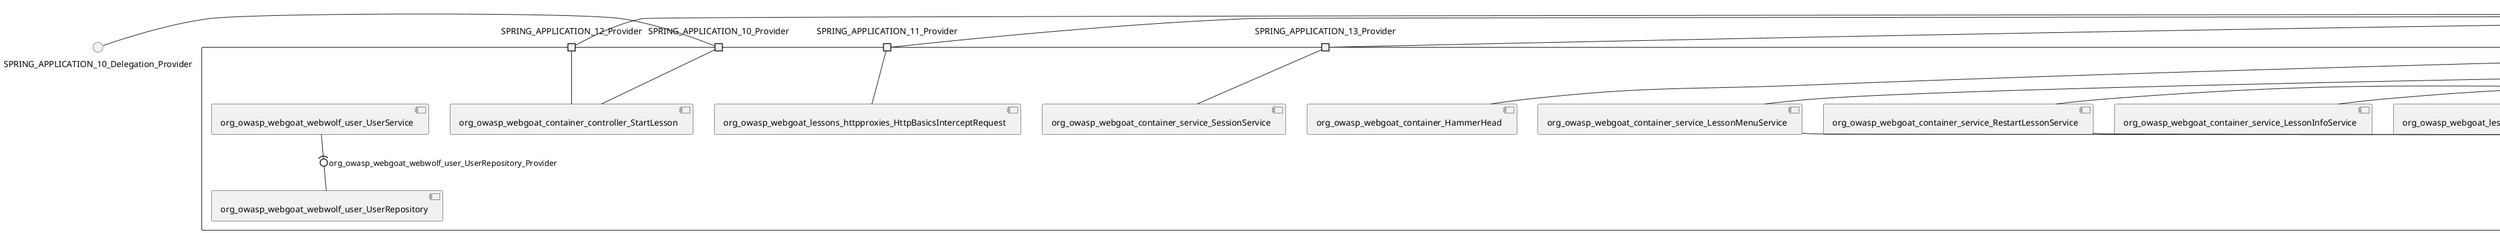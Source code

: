 @startuml
skinparam fixCircleLabelOverlapping true
skinparam componentStyle uml2
() SPRING_APPLICATION_10_Delegation_Provider
() SPRING_APPLICATION_11_Delegation_Provider
() SPRING_APPLICATION_12_Delegation_Provider
() SPRING_APPLICATION_13_Delegation_Provider
() SPRING_APPLICATION_14_Delegation_Provider
() SPRING_APPLICATION_15_Delegation_Provider
() SPRING_APPLICATION_16_Delegation_Provider
() SPRING_APPLICATION_2_Delegation_Provider
() SPRING_APPLICATION_3_Delegation_Provider
() SPRING_APPLICATION_4_Delegation_Provider
() SPRING_APPLICATION_5_Delegation_Provider
() SPRING_APPLICATION_6_Delegation_Provider
() SPRING_APPLICATION_7_Delegation_Provider
() SPRING_APPLICATION_8_Delegation_Provider
() SPRING_APPLICATION_9_Delegation_Provider
() SPRING_APPLICATION_BypassRestrictions_FieldRestrictions_POST_Delegation_Provider
() SPRING_APPLICATION_BypassRestrictions_frontendValidation_POST_Delegation_Provider
() SPRING_APPLICATION_ChromeDevTools_dummy_POST_Delegation_Provider
() SPRING_APPLICATION_ChromeDevTools_network_POST_Delegation_Provider
() SPRING_APPLICATION_CrossSiteScriptingStored_stored_xss_POST_Delegation_Provider
() SPRING_APPLICATION_CrossSiteScriptingStored_stored_xss_follow_up_POST_Delegation_Provider
() SPRING_APPLICATION_CrossSiteScripting_attack1_POST_Delegation_Provider
() SPRING_APPLICATION_CrossSiteScripting_attack3_POST_Delegation_Provider
() SPRING_APPLICATION_CrossSiteScripting_attack4_POST_Delegation_Provider
() SPRING_APPLICATION_CrossSiteScripting_attack5a_GET_Delegation_Provider
() SPRING_APPLICATION_CrossSiteScripting_attack6a_POST_Delegation_Provider
() SPRING_APPLICATION_CrossSiteScripting_dom_follow_up_POST_Delegation_Provider
() SPRING_APPLICATION_CrossSiteScripting_phone_home_xss_POST_Delegation_Provider
() SPRING_APPLICATION_CrossSiteScripting_quiz_GET_POST_Delegation_Provider
() SPRING_APPLICATION_Delegation_Provider
() SPRING_APPLICATION_GET_10_Delegation_Provider
() SPRING_APPLICATION_GET_11_Delegation_Provider
() SPRING_APPLICATION_GET_2_Delegation_Provider
() SPRING_APPLICATION_GET_3_Delegation_Provider
() SPRING_APPLICATION_GET_4_Delegation_Provider
() SPRING_APPLICATION_GET_5_Delegation_Provider
() SPRING_APPLICATION_GET_6_Delegation_Provider
() SPRING_APPLICATION_GET_7_Delegation_Provider
() SPRING_APPLICATION_GET_8_Delegation_Provider
() SPRING_APPLICATION_GET_9_Delegation_Provider
() SPRING_APPLICATION_GET_Delegation_Provider
() SPRING_APPLICATION_HtmlTampering_task_POST_Delegation_Provider
() SPRING_APPLICATION_HttpBasics_attack1_POST_Delegation_Provider
() SPRING_APPLICATION_HttpBasics_attack2_POST_Delegation_Provider
() SPRING_APPLICATION_IDOR_diff_attributes_POST_Delegation_Provider
() SPRING_APPLICATION_IDOR_login_POST_Delegation_Provider
() SPRING_APPLICATION_IDOR_profile_alt_path_POST_Delegation_Provider
() SPRING_APPLICATION_InsecureDeserialization_task_POST_Delegation_Provider
() SPRING_APPLICATION_InsecureLogin_Delegation_Provider
() SPRING_APPLICATION_JWT_decode_POST_Delegation_Provider
() SPRING_APPLICATION_JWT_jku_Delegation_Provider
() SPRING_APPLICATION_JWT_kid_Delegation_Provider
() SPRING_APPLICATION_JWT_quiz_GET_POST_Delegation_Provider
() SPRING_APPLICATION_JWT_refresh_Delegation_Provider
() SPRING_APPLICATION_JWT_secret_POST_Delegation_Provider
() SPRING_APPLICATION_JWT_votings_Delegation_Provider
() SPRING_APPLICATION_LogSpoofing_log_bleeding_POST_Delegation_Provider
() SPRING_APPLICATION_LogSpoofing_log_spoofing_POST_Delegation_Provider
() SPRING_APPLICATION_POST_10_Delegation_Provider
() SPRING_APPLICATION_POST_11_Delegation_Provider
() SPRING_APPLICATION_POST_12_Delegation_Provider
() SPRING_APPLICATION_POST_13_Delegation_Provider
() SPRING_APPLICATION_POST_14_Delegation_Provider
() SPRING_APPLICATION_POST_15_Delegation_Provider
() SPRING_APPLICATION_POST_16_Delegation_Provider
() SPRING_APPLICATION_POST_17_Delegation_Provider
() SPRING_APPLICATION_POST_18_Delegation_Provider
() SPRING_APPLICATION_POST_2_Delegation_Provider
() SPRING_APPLICATION_POST_3_Delegation_Provider
() SPRING_APPLICATION_POST_4_Delegation_Provider
() SPRING_APPLICATION_POST_5_Delegation_Provider
() SPRING_APPLICATION_POST_6_Delegation_Provider
() SPRING_APPLICATION_POST_7_Delegation_Provider
() SPRING_APPLICATION_POST_8_Delegation_Provider
() SPRING_APPLICATION_POST_9_Delegation_Provider
() SPRING_APPLICATION_POST_Delegation_Provider
() SPRING_APPLICATION_PUT_Delegation_Provider
() SPRING_APPLICATION_PasswordReset_ForgotPassword_create_password_reset_link_POST_Delegation_Provider
() SPRING_APPLICATION_PasswordReset_SecurityQuestions_POST_Delegation_Provider
() SPRING_APPLICATION_PasswordReset_reset_Delegation_Provider
() SPRING_APPLICATION_PasswordReset_simple_mail_reset_POST_Delegation_Provider
() SPRING_APPLICATION_PathTraversal_profile_picture_GET_Delegation_Provider
() SPRING_APPLICATION_PathTraversal_profile_picture_fix_GET_Delegation_Provider
() SPRING_APPLICATION_PathTraversal_profile_upload_POST_Delegation_Provider
() SPRING_APPLICATION_PathTraversal_profile_upload_fix_POST_Delegation_Provider
() SPRING_APPLICATION_PathTraversal_profile_upload_remove_user_input_POST_Delegation_Provider
() SPRING_APPLICATION_PathTraversal_random_POST_Delegation_Provider
() SPRING_APPLICATION_PathTraversal_random_picture_GET_Delegation_Provider
() SPRING_APPLICATION_PathTraversal_zip_slip_Delegation_Provider
() SPRING_APPLICATION_SSRF_task1_POST_Delegation_Provider
() SPRING_APPLICATION_SSRF_task2_POST_Delegation_Provider
() SPRING_APPLICATION_SecurePasswords_assignment_POST_Delegation_Provider
() SPRING_APPLICATION_SqlInjectionAdvanced_attack6a_POST_Delegation_Provider
() SPRING_APPLICATION_SqlInjectionAdvanced_attack6b_POST_Delegation_Provider
() SPRING_APPLICATION_SqlInjectionAdvanced_challenge_Login_POST_Delegation_Provider
() SPRING_APPLICATION_SqlInjectionAdvanced_challenge_PUT_Delegation_Provider
() SPRING_APPLICATION_SqlInjectionAdvanced_quiz_GET_POST_Delegation_Provider
() SPRING_APPLICATION_SqlInjectionMitigations_attack10a_POST_Delegation_Provider
() SPRING_APPLICATION_SqlInjectionMitigations_attack10b_POST_Delegation_Provider
() SPRING_APPLICATION_SqlInjectionMitigations_attack12a_POST_Delegation_Provider
() SPRING_APPLICATION_SqlInjectionMitigations_servers_GET_Delegation_Provider
() SPRING_APPLICATION_SqlInjection_assignment5a_POST_Delegation_Provider
() SPRING_APPLICATION_SqlInjection_assignment5b_POST_Delegation_Provider
() SPRING_APPLICATION_SqlInjection_attack10_POST_Delegation_Provider
() SPRING_APPLICATION_SqlInjection_attack2_POST_Delegation_Provider
() SPRING_APPLICATION_SqlInjection_attack3_POST_Delegation_Provider
() SPRING_APPLICATION_SqlInjection_attack4_POST_Delegation_Provider
() SPRING_APPLICATION_SqlInjection_attack5_POST_Delegation_Provider
() SPRING_APPLICATION_SqlInjection_attack8_POST_Delegation_Provider
() SPRING_APPLICATION_SqlInjection_attack9_POST_Delegation_Provider
() SPRING_APPLICATION_SqlOnlyInputValidationOnKeywords_attack_POST_Delegation_Provider
() SPRING_APPLICATION_SqlOnlyInputValidation_attack_POST_Delegation_Provider
() SPRING_APPLICATION_VulnerableComponents_attack1_POST_Delegation_Provider
() SPRING_APPLICATION_WebWolf_GET_Delegation_Provider
() SPRING_APPLICATION_WebWolf_landing_Delegation_Provider
() SPRING_APPLICATION_WebWolf_mail_Delegation_Provider
() SPRING_APPLICATION_challenge_1_POST_Delegation_Provider
() SPRING_APPLICATION_challenge_5_POST_Delegation_Provider
() SPRING_APPLICATION_challenge_7_Delegation_Provider
() SPRING_APPLICATION_challenge_8_Delegation_Provider
() SPRING_APPLICATION_challenge_logo_Delegation_Provider
() SPRING_APPLICATION_cia_quiz_GET_POST_Delegation_Provider
() SPRING_APPLICATION_clientSideFiltering_attack1_POST_Delegation_Provider
() SPRING_APPLICATION_clientSideFiltering_challenge_store_coupons_GET_Delegation_Provider
() SPRING_APPLICATION_clientSideFiltering_getItForFree_POST_Delegation_Provider
() SPRING_APPLICATION_clientSideFiltering_salaries_GET_Delegation_Provider
() SPRING_APPLICATION_crypto_encoding_basic_auth_POST_Delegation_Provider
() SPRING_APPLICATION_crypto_encoding_xor_POST_Delegation_Provider
() SPRING_APPLICATION_crypto_hashing_POST_Delegation_Provider
() SPRING_APPLICATION_crypto_secure_defaults_POST_Delegation_Provider
() SPRING_APPLICATION_crypto_signing_verify_POST_Delegation_Provider
() SPRING_APPLICATION_csrf_feedback_message_POST_Delegation_Provider
() SPRING_APPLICATION_csrf_review_POST_Delegation_Provider
() SPRING_APPLICATION_files_GET_Delegation_Provider
() SPRING_APPLICATION_fileupload_POST_Delegation_Provider
() SPRING_APPLICATION_jwt_Delegation_Provider
() SPRING_APPLICATION_landing_Delegation_Provider
() SPRING_APPLICATION_lesson_template_Delegation_Provider
() SPRING_APPLICATION_login_oauth_mvc_GET_Delegation_Provider
() SPRING_APPLICATION_mail_DELETE_GET_POST_Delegation_Provider
() SPRING_APPLICATION_register_mvc_POST_Delegation_Provider
() SPRING_APPLICATION_registration_GET_Delegation_Provider
() SPRING_APPLICATION_requests_GET_Delegation_Provider
() SPRING_APPLICATION_scoreboard_data_GET_Delegation_Provider
() SPRING_APPLICATION_server_directory_GET_Delegation_Provider
() SPRING_APPLICATION_service_debug_labels_mvc_Delegation_Provider
() SPRING_APPLICATION_service_lessonoverview_mvc_Delegation_Provider
() SPRING_APPLICATION_xxe_comments_GET_Delegation_Provider
rectangle System {
[org_owasp_webgoat_container_HammerHead] [[webgoat-webgoat.repository#_ubo6FibPEe-YU46uxtLGEA]]
[org_owasp_webgoat_container_WebWolfRedirect] [[webgoat-webgoat.repository#_ubo6FibPEe-YU46uxtLGEA]]
[org_owasp_webgoat_container_controller_StartLesson] [[webgoat-webgoat.repository#_ubo6FibPEe-YU46uxtLGEA]]
[org_owasp_webgoat_container_controller_Welcome] [[webgoat-webgoat.repository#_ubo6FibPEe-YU46uxtLGEA]]
[org_owasp_webgoat_container_i18n_PluginMessages_Provider] [[webgoat-webgoat.repository#_ubo6FibPEe-YU46uxtLGEA]]
[org_owasp_webgoat_container_service_EnvironmentService] [[webgoat-webgoat.repository#_ubo6FibPEe-YU46uxtLGEA]]
[org_owasp_webgoat_container_service_HintService] [[webgoat-webgoat.repository#_ubo6FibPEe-YU46uxtLGEA]]
[org_owasp_webgoat_container_service_LabelDebugService] [[webgoat-webgoat.repository#_ubo6FibPEe-YU46uxtLGEA]]
[org_owasp_webgoat_container_service_LabelService] [[webgoat-webgoat.repository#_ubo6FibPEe-YU46uxtLGEA]]
[org_owasp_webgoat_container_service_LessonInfoService] [[webgoat-webgoat.repository#_ubo6FibPEe-YU46uxtLGEA]]
[org_owasp_webgoat_container_service_LessonMenuService] [[webgoat-webgoat.repository#_ubo6FibPEe-YU46uxtLGEA]]
[org_owasp_webgoat_container_service_LessonProgressService] [[webgoat-webgoat.repository#_ubo6FibPEe-YU46uxtLGEA]]
[org_owasp_webgoat_container_service_LessonTitleService] [[webgoat-webgoat.repository#_ubo6FibPEe-YU46uxtLGEA]]
[org_owasp_webgoat_container_service_ReportCardService] [[webgoat-webgoat.repository#_ubo6FibPEe-YU46uxtLGEA]]
[org_owasp_webgoat_container_service_RestartLessonService] [[webgoat-webgoat.repository#_ubo6FibPEe-YU46uxtLGEA]]
[org_owasp_webgoat_container_service_SessionService] [[webgoat-webgoat.repository#_ubo6FibPEe-YU46uxtLGEA]]
[org_owasp_webgoat_container_session_UserSessionData_Provider] [[webgoat-webgoat.repository#_ubo6FibPEe-YU46uxtLGEA]]
[org_owasp_webgoat_container_session_WebSession_Provider] [[webgoat-webgoat.repository#_ubo6FibPEe-YU46uxtLGEA]]
[org_owasp_webgoat_container_users_RegistrationController] [[webgoat-webgoat.repository#_ubo6FibPEe-YU46uxtLGEA]]
[org_owasp_webgoat_container_users_Scoreboard] [[webgoat-webgoat.repository#_ubo6FibPEe-YU46uxtLGEA]]
[org_owasp_webgoat_container_users_UserRepository] [[webgoat-webgoat.repository#_ubo6FibPEe-YU46uxtLGEA]]
[org_owasp_webgoat_container_users_UserService] [[webgoat-webgoat.repository#_ubo6FibPEe-YU46uxtLGEA]]
[org_owasp_webgoat_container_users_UserTrackerRepository] [[webgoat-webgoat.repository#_ubo6FibPEe-YU46uxtLGEA]]
[org_owasp_webgoat_lessons_authbypass_VerifyAccount] [[webgoat-webgoat.repository#_ubo6FibPEe-YU46uxtLGEA]]
[org_owasp_webgoat_lessons_bypassrestrictions_BypassRestrictionsFieldRestrictions] [[webgoat-webgoat.repository#_ubo6FibPEe-YU46uxtLGEA]]
[org_owasp_webgoat_lessons_bypassrestrictions_BypassRestrictionsFrontendValidation] [[webgoat-webgoat.repository#_ubo6FibPEe-YU46uxtLGEA]]
[org_owasp_webgoat_lessons_challenges_FlagController] [[webgoat-webgoat.repository#_ubo6FibPEe-YU46uxtLGEA]]
[org_owasp_webgoat_lessons_challenges_challenge1_Assignment1] [[webgoat-webgoat.repository#_ubo6FibPEe-YU46uxtLGEA]]
[org_owasp_webgoat_lessons_challenges_challenge1_ImageServlet] [[webgoat-webgoat.repository#_ubo6FibPEe-YU46uxtLGEA]]
[org_owasp_webgoat_lessons_challenges_challenge5_Assignment5] [[webgoat-webgoat.repository#_ubo6FibPEe-YU46uxtLGEA]]
[org_owasp_webgoat_lessons_challenges_challenge7_Assignment7] [[webgoat-webgoat.repository#_ubo6FibPEe-YU46uxtLGEA]]
[org_owasp_webgoat_lessons_challenges_challenge8_Assignment8] [[webgoat-webgoat.repository#_ubo6FibPEe-YU46uxtLGEA]]
[org_owasp_webgoat_lessons_chromedevtools_NetworkDummy] [[webgoat-webgoat.repository#_ubo6FibPEe-YU46uxtLGEA]]
[org_owasp_webgoat_lessons_chromedevtools_NetworkLesson] [[webgoat-webgoat.repository#_ubo6FibPEe-YU46uxtLGEA]]
[org_owasp_webgoat_lessons_cia_CIAQuiz] [[webgoat-webgoat.repository#_ubo6FibPEe-YU46uxtLGEA]]
[org_owasp_webgoat_lessons_clientsidefiltering_ClientSideFilteringAssignment] [[webgoat-webgoat.repository#_ubo6FibPEe-YU46uxtLGEA]]
[org_owasp_webgoat_lessons_clientsidefiltering_ClientSideFilteringFreeAssignment] [[webgoat-webgoat.repository#_ubo6FibPEe-YU46uxtLGEA]]
[org_owasp_webgoat_lessons_clientsidefiltering_Salaries] [[webgoat-webgoat.repository#_ubo6FibPEe-YU46uxtLGEA]]
[org_owasp_webgoat_lessons_clientsidefiltering_ShopEndpoint] [[webgoat-webgoat.repository#_ubo6FibPEe-YU46uxtLGEA]]
[org_owasp_webgoat_lessons_cryptography_EncodingAssignment] [[webgoat-webgoat.repository#_ubo6FibPEe-YU46uxtLGEA]]
[org_owasp_webgoat_lessons_cryptography_HashingAssignment] [[webgoat-webgoat.repository#_ubo6FibPEe-YU46uxtLGEA]]
[org_owasp_webgoat_lessons_cryptography_SecureDefaultsAssignment] [[webgoat-webgoat.repository#_ubo6FibPEe-YU46uxtLGEA]]
[org_owasp_webgoat_lessons_cryptography_SigningAssignment] [[webgoat-webgoat.repository#_ubo6FibPEe-YU46uxtLGEA]]
[org_owasp_webgoat_lessons_cryptography_XOREncodingAssignment] [[webgoat-webgoat.repository#_ubo6FibPEe-YU46uxtLGEA]]
[org_owasp_webgoat_lessons_csrf_CSRFConfirmFlag1] [[webgoat-webgoat.repository#_ubo6FibPEe-YU46uxtLGEA]]
[org_owasp_webgoat_lessons_csrf_CSRFFeedback] [[webgoat-webgoat.repository#_ubo6FibPEe-YU46uxtLGEA]]
[org_owasp_webgoat_lessons_csrf_CSRFGetFlag] [[webgoat-webgoat.repository#_ubo6FibPEe-YU46uxtLGEA]]
[org_owasp_webgoat_lessons_csrf_CSRFLogin] [[webgoat-webgoat.repository#_ubo6FibPEe-YU46uxtLGEA]]
[org_owasp_webgoat_lessons_csrf_ForgedReviews] [[webgoat-webgoat.repository#_ubo6FibPEe-YU46uxtLGEA]]
[org_owasp_webgoat_lessons_csrf_ObjectMapper_Provider] [[webgoat-webgoat.repository#_ubo6FibPEe-YU46uxtLGEA]]
[org_owasp_webgoat_lessons_deserialization_InsecureDeserializationTask] [[webgoat-webgoat.repository#_ubo6FibPEe-YU46uxtLGEA]]
[org_owasp_webgoat_lessons_hijacksession_HijackSessionAssignment] [[webgoat-webgoat.repository#_ubo6FibPEe-YU46uxtLGEA]]
[org_owasp_webgoat_lessons_hijacksession_cas_HijackSessionAuthenticationProvider] [[webgoat-webgoat.repository#_ubo6FibPEe-YU46uxtLGEA]]
[org_owasp_webgoat_lessons_htmltampering_HtmlTamperingTask] [[webgoat-webgoat.repository#_ubo6FibPEe-YU46uxtLGEA]]
[org_owasp_webgoat_lessons_httpbasics_HttpBasicsLesson] [[webgoat-webgoat.repository#_ubo6FibPEe-YU46uxtLGEA]]
[org_owasp_webgoat_lessons_httpbasics_HttpBasicsQuiz] [[webgoat-webgoat.repository#_ubo6FibPEe-YU46uxtLGEA]]
[org_owasp_webgoat_lessons_httpproxies_HttpBasicsInterceptRequest] [[webgoat-webgoat.repository#_ubo6FibPEe-YU46uxtLGEA]]
[org_owasp_webgoat_lessons_idor_IDORDiffAttributes] [[webgoat-webgoat.repository#_ubo6FibPEe-YU46uxtLGEA]]
[org_owasp_webgoat_lessons_idor_IDOREditOtherProfile] [[webgoat-webgoat.repository#_ubo6FibPEe-YU46uxtLGEA]]
[org_owasp_webgoat_lessons_idor_IDORLogin] [[webgoat-webgoat.repository#_ubo6FibPEe-YU46uxtLGEA]]
[org_owasp_webgoat_lessons_idor_IDORViewOtherProfile] [[webgoat-webgoat.repository#_ubo6FibPEe-YU46uxtLGEA]]
[org_owasp_webgoat_lessons_idor_IDORViewOwnProfile] [[webgoat-webgoat.repository#_ubo6FibPEe-YU46uxtLGEA]]
[org_owasp_webgoat_lessons_idor_IDORViewOwnProfileAltUrl] [[webgoat-webgoat.repository#_ubo6FibPEe-YU46uxtLGEA]]
[org_owasp_webgoat_lessons_insecurelogin_InsecureLoginTask] [[webgoat-webgoat.repository#_ubo6FibPEe-YU46uxtLGEA]]
[org_owasp_webgoat_lessons_jwt_JWTDecodeEndpoint] [[webgoat-webgoat.repository#_ubo6FibPEe-YU46uxtLGEA]]
[org_owasp_webgoat_lessons_jwt_JWTQuiz] [[webgoat-webgoat.repository#_ubo6FibPEe-YU46uxtLGEA]]
[org_owasp_webgoat_lessons_jwt_JWTRefreshEndpoint] [[webgoat-webgoat.repository#_ubo6FibPEe-YU46uxtLGEA]]
[org_owasp_webgoat_lessons_jwt_JWTSecretKeyEndpoint] [[webgoat-webgoat.repository#_ubo6FibPEe-YU46uxtLGEA]]
[org_owasp_webgoat_lessons_jwt_JWTVotesEndpoint] [[webgoat-webgoat.repository#_ubo6FibPEe-YU46uxtLGEA]]
[org_owasp_webgoat_lessons_jwt_claimmisuse_JWTHeaderJKUEndpoint] [[webgoat-webgoat.repository#_ubo6FibPEe-YU46uxtLGEA]]
[org_owasp_webgoat_lessons_jwt_claimmisuse_JWTHeaderKIDEndpoint] [[webgoat-webgoat.repository#_ubo6FibPEe-YU46uxtLGEA]]
[org_owasp_webgoat_lessons_lessontemplate_SampleAttack] [[webgoat-webgoat.repository#_ubo6FibPEe-YU46uxtLGEA]]
[org_owasp_webgoat_lessons_logging_LogBleedingTask] [[webgoat-webgoat.repository#_ubo6FibPEe-YU46uxtLGEA]]
[org_owasp_webgoat_lessons_logging_LogSpoofingTask] [[webgoat-webgoat.repository#_ubo6FibPEe-YU46uxtLGEA]]
[org_owasp_webgoat_lessons_missingac_MissingFunctionACHiddenMenus] [[webgoat-webgoat.repository#_ubo6FibPEe-YU46uxtLGEA]]
[org_owasp_webgoat_lessons_missingac_MissingFunctionACUsers] [[webgoat-webgoat.repository#_ubo6FibPEe-YU46uxtLGEA]]
[org_owasp_webgoat_lessons_missingac_MissingFunctionACYourHash] [[webgoat-webgoat.repository#_ubo6FibPEe-YU46uxtLGEA]]
[org_owasp_webgoat_lessons_missingac_MissingFunctionACYourHashAdmin] [[webgoat-webgoat.repository#_ubo6FibPEe-YU46uxtLGEA]]
[org_owasp_webgoat_lessons_passwordreset_QuestionsAssignment] [[webgoat-webgoat.repository#_ubo6FibPEe-YU46uxtLGEA]]
[org_owasp_webgoat_lessons_passwordreset_ResetLinkAssignment] [[webgoat-webgoat.repository#_ubo6FibPEe-YU46uxtLGEA]]
[org_owasp_webgoat_lessons_passwordreset_ResetLinkAssignmentForgotPassword] [[webgoat-webgoat.repository#_ubo6FibPEe-YU46uxtLGEA]]
[org_owasp_webgoat_lessons_passwordreset_SecurityQuestionAssignment] [[webgoat-webgoat.repository#_ubo6FibPEe-YU46uxtLGEA]]
[org_owasp_webgoat_lessons_passwordreset_SimpleMailAssignment] [[webgoat-webgoat.repository#_ubo6FibPEe-YU46uxtLGEA]]
[org_owasp_webgoat_lessons_passwordreset_TriedQuestions] [[webgoat-webgoat.repository#_ubo6FibPEe-YU46uxtLGEA]]
[org_owasp_webgoat_lessons_pathtraversal_ProfileUpload] [[webgoat-webgoat.repository#_ubo6FibPEe-YU46uxtLGEA]]
[org_owasp_webgoat_lessons_pathtraversal_ProfileUploadFix] [[webgoat-webgoat.repository#_ubo6FibPEe-YU46uxtLGEA]]
[org_owasp_webgoat_lessons_pathtraversal_ProfileUploadRemoveUserInput] [[webgoat-webgoat.repository#_ubo6FibPEe-YU46uxtLGEA]]
[org_owasp_webgoat_lessons_pathtraversal_ProfileUploadRetrieval] [[webgoat-webgoat.repository#_ubo6FibPEe-YU46uxtLGEA]]
[org_owasp_webgoat_lessons_pathtraversal_ProfileZipSlip] [[webgoat-webgoat.repository#_ubo6FibPEe-YU46uxtLGEA]]
[org_owasp_webgoat_lessons_securepasswords_SecurePasswordsAssignment] [[webgoat-webgoat.repository#_ubo6FibPEe-YU46uxtLGEA]]
[org_owasp_webgoat_lessons_spoofcookie_SpoofCookieAssignment] [[webgoat-webgoat.repository#_ubo6FibPEe-YU46uxtLGEA]]
[org_owasp_webgoat_lessons_sqlinjection_advanced_SqlInjectionChallenge] [[webgoat-webgoat.repository#_ubo6FibPEe-YU46uxtLGEA]]
[org_owasp_webgoat_lessons_sqlinjection_advanced_SqlInjectionChallengeLogin] [[webgoat-webgoat.repository#_ubo6FibPEe-YU46uxtLGEA]]
[org_owasp_webgoat_lessons_sqlinjection_advanced_SqlInjectionLesson6a] [[webgoat-webgoat.repository#_ubo6FibPEe-YU46uxtLGEA]]
[org_owasp_webgoat_lessons_sqlinjection_advanced_SqlInjectionLesson6b] [[webgoat-webgoat.repository#_ubo6FibPEe-YU46uxtLGEA]]
[org_owasp_webgoat_lessons_sqlinjection_advanced_SqlInjectionQuiz] [[webgoat-webgoat.repository#_ubo6FibPEe-YU46uxtLGEA]]
[org_owasp_webgoat_lessons_sqlinjection_introduction_SqlInjectionLesson10] [[webgoat-webgoat.repository#_ubo6FibPEe-YU46uxtLGEA]]
[org_owasp_webgoat_lessons_sqlinjection_introduction_SqlInjectionLesson2] [[webgoat-webgoat.repository#_ubo6FibPEe-YU46uxtLGEA]]
[org_owasp_webgoat_lessons_sqlinjection_introduction_SqlInjectionLesson3] [[webgoat-webgoat.repository#_ubo6FibPEe-YU46uxtLGEA]]
[org_owasp_webgoat_lessons_sqlinjection_introduction_SqlInjectionLesson4] [[webgoat-webgoat.repository#_ubo6FibPEe-YU46uxtLGEA]]
[org_owasp_webgoat_lessons_sqlinjection_introduction_SqlInjectionLesson5] [[webgoat-webgoat.repository#_ubo6FibPEe-YU46uxtLGEA]]
[org_owasp_webgoat_lessons_sqlinjection_introduction_SqlInjectionLesson5a] [[webgoat-webgoat.repository#_ubo6FibPEe-YU46uxtLGEA]]
[org_owasp_webgoat_lessons_sqlinjection_introduction_SqlInjectionLesson5b] [[webgoat-webgoat.repository#_ubo6FibPEe-YU46uxtLGEA]]
[org_owasp_webgoat_lessons_sqlinjection_introduction_SqlInjectionLesson8] [[webgoat-webgoat.repository#_ubo6FibPEe-YU46uxtLGEA]]
[org_owasp_webgoat_lessons_sqlinjection_introduction_SqlInjectionLesson9] [[webgoat-webgoat.repository#_ubo6FibPEe-YU46uxtLGEA]]
[org_owasp_webgoat_lessons_sqlinjection_mitigation_Servers] [[webgoat-webgoat.repository#_ubo6FibPEe-YU46uxtLGEA]]
[org_owasp_webgoat_lessons_sqlinjection_mitigation_SqlInjectionLesson10a] [[webgoat-webgoat.repository#_ubo6FibPEe-YU46uxtLGEA]]
[org_owasp_webgoat_lessons_sqlinjection_mitigation_SqlInjectionLesson10b] [[webgoat-webgoat.repository#_ubo6FibPEe-YU46uxtLGEA]]
[org_owasp_webgoat_lessons_sqlinjection_mitigation_SqlInjectionLesson13] [[webgoat-webgoat.repository#_ubo6FibPEe-YU46uxtLGEA]]
[org_owasp_webgoat_lessons_sqlinjection_mitigation_SqlOnlyInputValidation] [[webgoat-webgoat.repository#_ubo6FibPEe-YU46uxtLGEA]]
[org_owasp_webgoat_lessons_sqlinjection_mitigation_SqlOnlyInputValidationOnKeywords] [[webgoat-webgoat.repository#_ubo6FibPEe-YU46uxtLGEA]]
[org_owasp_webgoat_lessons_ssrf_SSRFTask1] [[webgoat-webgoat.repository#_ubo6FibPEe-YU46uxtLGEA]]
[org_owasp_webgoat_lessons_ssrf_SSRFTask2] [[webgoat-webgoat.repository#_ubo6FibPEe-YU46uxtLGEA]]
[org_owasp_webgoat_lessons_vulnerablecomponents_VulnerableComponentsLesson] [[webgoat-webgoat.repository#_ubo6FibPEe-YU46uxtLGEA]]
[org_owasp_webgoat_lessons_webwolfintroduction_LandingAssignment] [[webgoat-webgoat.repository#_ubo6FibPEe-YU46uxtLGEA]]
[org_owasp_webgoat_lessons_webwolfintroduction_MailAssignment] [[webgoat-webgoat.repository#_ubo6FibPEe-YU46uxtLGEA]]
[org_owasp_webgoat_lessons_xss_CrossSiteScriptingLesson1] [[webgoat-webgoat.repository#_ubo6FibPEe-YU46uxtLGEA]]
[org_owasp_webgoat_lessons_xss_CrossSiteScriptingLesson3] [[webgoat-webgoat.repository#_ubo6FibPEe-YU46uxtLGEA]]
[org_owasp_webgoat_lessons_xss_CrossSiteScriptingLesson4] [[webgoat-webgoat.repository#_ubo6FibPEe-YU46uxtLGEA]]
[org_owasp_webgoat_lessons_xss_CrossSiteScriptingLesson5a] [[webgoat-webgoat.repository#_ubo6FibPEe-YU46uxtLGEA]]
[org_owasp_webgoat_lessons_xss_CrossSiteScriptingLesson6a] [[webgoat-webgoat.repository#_ubo6FibPEe-YU46uxtLGEA]]
[org_owasp_webgoat_lessons_xss_CrossSiteScriptingQuiz] [[webgoat-webgoat.repository#_ubo6FibPEe-YU46uxtLGEA]]
[org_owasp_webgoat_lessons_xss_DOMCrossSiteScripting] [[webgoat-webgoat.repository#_ubo6FibPEe-YU46uxtLGEA]]
[org_owasp_webgoat_lessons_xss_DOMCrossSiteScriptingVerifier] [[webgoat-webgoat.repository#_ubo6FibPEe-YU46uxtLGEA]]
[org_owasp_webgoat_lessons_xss_stored_StoredCrossSiteScriptingVerifier] [[webgoat-webgoat.repository#_ubo6FibPEe-YU46uxtLGEA]]
[org_owasp_webgoat_lessons_xss_stored_StoredXssComments] [[webgoat-webgoat.repository#_ubo6FibPEe-YU46uxtLGEA]]
[org_owasp_webgoat_lessons_xxe_BlindSendFileAssignment] [[webgoat-webgoat.repository#_ubo6FibPEe-YU46uxtLGEA]]
[org_owasp_webgoat_lessons_xxe_CommentsCache] [[webgoat-webgoat.repository#_ubo6FibPEe-YU46uxtLGEA]]
[org_owasp_webgoat_lessons_xxe_CommentsEndpoint] [[webgoat-webgoat.repository#_ubo6FibPEe-YU46uxtLGEA]]
[org_owasp_webgoat_lessons_xxe_ContentTypeAssignment] [[webgoat-webgoat.repository#_ubo6FibPEe-YU46uxtLGEA]]
[org_owasp_webgoat_lessons_xxe_SimpleXXE] [[webgoat-webgoat.repository#_ubo6FibPEe-YU46uxtLGEA]]
[org_owasp_webgoat_webwolf_FileServer] [[webgoat-webgoat.repository#_ubo6FibPEe-YU46uxtLGEA]]
[org_owasp_webgoat_webwolf_jwt_JWTController] [[webgoat-webgoat.repository#_ubo6FibPEe-YU46uxtLGEA]]
[org_owasp_webgoat_webwolf_mailbox_MailboxController] [[webgoat-webgoat.repository#_ubo6FibPEe-YU46uxtLGEA]]
[org_owasp_webgoat_webwolf_mailbox_MailboxRepository] [[webgoat-webgoat.repository#_ubo6FibPEe-YU46uxtLGEA]]
[org_owasp_webgoat_webwolf_requests_LandingPage] [[webgoat-webgoat.repository#_ubo6FibPEe-YU46uxtLGEA]]
[org_owasp_webgoat_webwolf_requests_Requests] [[webgoat-webgoat.repository#_ubo6FibPEe-YU46uxtLGEA]]
[org_owasp_webgoat_webwolf_user_UserRepository] [[webgoat-webgoat.repository#_ubo6FibPEe-YU46uxtLGEA]]
[org_owasp_webgoat_webwolf_user_UserService] [[webgoat-webgoat.repository#_ubo6FibPEe-YU46uxtLGEA]]
port SPRING_APPLICATION_10_Provider
SPRING_APPLICATION_10_Delegation_Provider - SPRING_APPLICATION_10_Provider
SPRING_APPLICATION_10_Provider - [org_owasp_webgoat_container_controller_StartLesson]
port SPRING_APPLICATION_11_Provider
SPRING_APPLICATION_11_Delegation_Provider - SPRING_APPLICATION_11_Provider
SPRING_APPLICATION_11_Provider - [org_owasp_webgoat_lessons_httpproxies_HttpBasicsInterceptRequest]
port SPRING_APPLICATION_12_Provider
SPRING_APPLICATION_12_Delegation_Provider - SPRING_APPLICATION_12_Provider
SPRING_APPLICATION_12_Provider - [org_owasp_webgoat_container_controller_StartLesson]
port SPRING_APPLICATION_13_Provider
SPRING_APPLICATION_13_Delegation_Provider - SPRING_APPLICATION_13_Provider
SPRING_APPLICATION_13_Provider - [org_owasp_webgoat_container_service_SessionService]
port SPRING_APPLICATION_14_Provider
SPRING_APPLICATION_14_Delegation_Provider - SPRING_APPLICATION_14_Provider
SPRING_APPLICATION_14_Provider - [org_owasp_webgoat_container_HammerHead]
port SPRING_APPLICATION_15_Provider
SPRING_APPLICATION_15_Delegation_Provider - SPRING_APPLICATION_15_Provider
SPRING_APPLICATION_15_Provider - [org_owasp_webgoat_lessons_cryptography_SigningAssignment]
port SPRING_APPLICATION_16_Provider
SPRING_APPLICATION_16_Delegation_Provider - SPRING_APPLICATION_16_Provider
SPRING_APPLICATION_16_Provider - [org_owasp_webgoat_lessons_cryptography_HashingAssignment]
port SPRING_APPLICATION_2_Provider
SPRING_APPLICATION_2_Delegation_Provider - SPRING_APPLICATION_2_Provider
SPRING_APPLICATION_2_Provider - [org_owasp_webgoat_lessons_jwt_JWTSecretKeyEndpoint]
port SPRING_APPLICATION_3_Provider
SPRING_APPLICATION_3_Delegation_Provider - SPRING_APPLICATION_3_Provider
SPRING_APPLICATION_3_Provider - [org_owasp_webgoat_webwolf_FileServer]
port SPRING_APPLICATION_4_Provider
SPRING_APPLICATION_4_Delegation_Provider - SPRING_APPLICATION_4_Provider
SPRING_APPLICATION_4_Provider - [org_owasp_webgoat_lessons_xxe_SimpleXXE]
port SPRING_APPLICATION_5_Provider
SPRING_APPLICATION_5_Delegation_Provider - SPRING_APPLICATION_5_Provider
SPRING_APPLICATION_5_Provider - [org_owasp_webgoat_container_service_LessonMenuService]
port SPRING_APPLICATION_6_Provider
SPRING_APPLICATION_6_Delegation_Provider - SPRING_APPLICATION_6_Provider
SPRING_APPLICATION_6_Provider - [org_owasp_webgoat_container_service_RestartLessonService]
port SPRING_APPLICATION_7_Provider
SPRING_APPLICATION_7_Delegation_Provider - SPRING_APPLICATION_7_Provider
SPRING_APPLICATION_7_Provider - [org_owasp_webgoat_container_service_LabelDebugService]
port SPRING_APPLICATION_8_Provider
SPRING_APPLICATION_8_Delegation_Provider - SPRING_APPLICATION_8_Provider
SPRING_APPLICATION_8_Provider - [org_owasp_webgoat_container_service_LessonInfoService]
port SPRING_APPLICATION_9_Provider
SPRING_APPLICATION_9_Delegation_Provider - SPRING_APPLICATION_9_Provider
SPRING_APPLICATION_9_Provider - [org_owasp_webgoat_lessons_cryptography_HashingAssignment]
port SPRING_APPLICATION_BypassRestrictions_FieldRestrictions_POST_Provider
SPRING_APPLICATION_BypassRestrictions_FieldRestrictions_POST_Delegation_Provider - SPRING_APPLICATION_BypassRestrictions_FieldRestrictions_POST_Provider
SPRING_APPLICATION_BypassRestrictions_FieldRestrictions_POST_Provider - [org_owasp_webgoat_lessons_bypassrestrictions_BypassRestrictionsFieldRestrictions]
port SPRING_APPLICATION_BypassRestrictions_frontendValidation_POST_Provider
SPRING_APPLICATION_BypassRestrictions_frontendValidation_POST_Delegation_Provider - SPRING_APPLICATION_BypassRestrictions_frontendValidation_POST_Provider
SPRING_APPLICATION_BypassRestrictions_frontendValidation_POST_Provider - [org_owasp_webgoat_lessons_bypassrestrictions_BypassRestrictionsFrontendValidation]
port SPRING_APPLICATION_ChromeDevTools_dummy_POST_Provider
SPRING_APPLICATION_ChromeDevTools_dummy_POST_Delegation_Provider - SPRING_APPLICATION_ChromeDevTools_dummy_POST_Provider
SPRING_APPLICATION_ChromeDevTools_dummy_POST_Provider - [org_owasp_webgoat_lessons_chromedevtools_NetworkDummy]
port SPRING_APPLICATION_ChromeDevTools_network_POST_Provider
SPRING_APPLICATION_ChromeDevTools_network_POST_Delegation_Provider - SPRING_APPLICATION_ChromeDevTools_network_POST_Provider
SPRING_APPLICATION_ChromeDevTools_network_POST_Provider - [org_owasp_webgoat_lessons_chromedevtools_NetworkLesson]
port SPRING_APPLICATION_CrossSiteScriptingStored_stored_xss_POST_Provider
SPRING_APPLICATION_CrossSiteScriptingStored_stored_xss_POST_Delegation_Provider - SPRING_APPLICATION_CrossSiteScriptingStored_stored_xss_POST_Provider
SPRING_APPLICATION_CrossSiteScriptingStored_stored_xss_POST_Provider - [org_owasp_webgoat_lessons_xss_stored_StoredXssComments]
port SPRING_APPLICATION_CrossSiteScriptingStored_stored_xss_follow_up_POST_Provider
SPRING_APPLICATION_CrossSiteScriptingStored_stored_xss_follow_up_POST_Delegation_Provider - SPRING_APPLICATION_CrossSiteScriptingStored_stored_xss_follow_up_POST_Provider
SPRING_APPLICATION_CrossSiteScriptingStored_stored_xss_follow_up_POST_Provider - [org_owasp_webgoat_lessons_xss_stored_StoredCrossSiteScriptingVerifier]
port SPRING_APPLICATION_CrossSiteScripting_attack1_POST_Provider
SPRING_APPLICATION_CrossSiteScripting_attack1_POST_Delegation_Provider - SPRING_APPLICATION_CrossSiteScripting_attack1_POST_Provider
SPRING_APPLICATION_CrossSiteScripting_attack1_POST_Provider - [org_owasp_webgoat_lessons_xss_CrossSiteScriptingLesson1]
port SPRING_APPLICATION_CrossSiteScripting_attack3_POST_Provider
SPRING_APPLICATION_CrossSiteScripting_attack3_POST_Delegation_Provider - SPRING_APPLICATION_CrossSiteScripting_attack3_POST_Provider
SPRING_APPLICATION_CrossSiteScripting_attack3_POST_Provider - [org_owasp_webgoat_lessons_xss_CrossSiteScriptingLesson3]
port SPRING_APPLICATION_CrossSiteScripting_attack4_POST_Provider
SPRING_APPLICATION_CrossSiteScripting_attack4_POST_Delegation_Provider - SPRING_APPLICATION_CrossSiteScripting_attack4_POST_Provider
SPRING_APPLICATION_CrossSiteScripting_attack4_POST_Provider - [org_owasp_webgoat_lessons_xss_CrossSiteScriptingLesson4]
port SPRING_APPLICATION_CrossSiteScripting_attack5a_GET_Provider
SPRING_APPLICATION_CrossSiteScripting_attack5a_GET_Delegation_Provider - SPRING_APPLICATION_CrossSiteScripting_attack5a_GET_Provider
SPRING_APPLICATION_CrossSiteScripting_attack5a_GET_Provider - [org_owasp_webgoat_lessons_xss_CrossSiteScriptingLesson5a]
port SPRING_APPLICATION_CrossSiteScripting_attack6a_POST_Provider
SPRING_APPLICATION_CrossSiteScripting_attack6a_POST_Delegation_Provider - SPRING_APPLICATION_CrossSiteScripting_attack6a_POST_Provider
SPRING_APPLICATION_CrossSiteScripting_attack6a_POST_Provider - [org_owasp_webgoat_lessons_xss_CrossSiteScriptingLesson6a]
port SPRING_APPLICATION_CrossSiteScripting_dom_follow_up_POST_Provider
SPRING_APPLICATION_CrossSiteScripting_dom_follow_up_POST_Delegation_Provider - SPRING_APPLICATION_CrossSiteScripting_dom_follow_up_POST_Provider
SPRING_APPLICATION_CrossSiteScripting_dom_follow_up_POST_Provider - [org_owasp_webgoat_lessons_xss_DOMCrossSiteScriptingVerifier]
port SPRING_APPLICATION_CrossSiteScripting_phone_home_xss_POST_Provider
SPRING_APPLICATION_CrossSiteScripting_phone_home_xss_POST_Delegation_Provider - SPRING_APPLICATION_CrossSiteScripting_phone_home_xss_POST_Provider
SPRING_APPLICATION_CrossSiteScripting_phone_home_xss_POST_Provider - [org_owasp_webgoat_lessons_xss_DOMCrossSiteScripting]
port SPRING_APPLICATION_CrossSiteScripting_quiz_GET_POST_Provider
SPRING_APPLICATION_CrossSiteScripting_quiz_GET_POST_Delegation_Provider - SPRING_APPLICATION_CrossSiteScripting_quiz_GET_POST_Provider
SPRING_APPLICATION_CrossSiteScripting_quiz_GET_POST_Provider - [org_owasp_webgoat_lessons_xss_CrossSiteScriptingQuiz]
port SPRING_APPLICATION_Provider
SPRING_APPLICATION_Delegation_Provider - SPRING_APPLICATION_Provider
SPRING_APPLICATION_Provider - [org_owasp_webgoat_container_service_LessonTitleService]
port SPRING_APPLICATION_GET_10_Provider
SPRING_APPLICATION_GET_10_Delegation_Provider - SPRING_APPLICATION_GET_10_Provider
SPRING_APPLICATION_GET_10_Provider - [org_owasp_webgoat_lessons_xss_stored_StoredXssComments]
port SPRING_APPLICATION_GET_11_Provider
SPRING_APPLICATION_GET_11_Delegation_Provider - SPRING_APPLICATION_GET_11_Provider
SPRING_APPLICATION_GET_11_Provider - [org_owasp_webgoat_lessons_idor_IDORViewOwnProfile]
port SPRING_APPLICATION_GET_2_Provider
SPRING_APPLICATION_GET_2_Delegation_Provider - SPRING_APPLICATION_GET_2_Provider
SPRING_APPLICATION_GET_2_Provider - [org_owasp_webgoat_lessons_spoofcookie_SpoofCookieAssignment]
port SPRING_APPLICATION_GET_3_Provider
SPRING_APPLICATION_GET_3_Delegation_Provider - SPRING_APPLICATION_GET_3_Provider
SPRING_APPLICATION_GET_3_Provider - [org_owasp_webgoat_lessons_idor_IDORViewOtherProfile]
port SPRING_APPLICATION_GET_4_Provider
SPRING_APPLICATION_GET_4_Delegation_Provider - SPRING_APPLICATION_GET_4_Provider
SPRING_APPLICATION_GET_4_Provider - [org_owasp_webgoat_lessons_missingac_MissingFunctionACUsers]
port SPRING_APPLICATION_GET_5_Provider
SPRING_APPLICATION_GET_5_Delegation_Provider - SPRING_APPLICATION_GET_5_Provider
SPRING_APPLICATION_GET_5_Provider - [org_owasp_webgoat_lessons_csrf_ForgedReviews]
port SPRING_APPLICATION_GET_6_Provider
SPRING_APPLICATION_GET_6_Delegation_Provider - SPRING_APPLICATION_GET_6_Provider
SPRING_APPLICATION_GET_6_Provider - [org_owasp_webgoat_container_service_HintService]
port SPRING_APPLICATION_GET_7_Provider
SPRING_APPLICATION_GET_7_Delegation_Provider - SPRING_APPLICATION_GET_7_Provider
SPRING_APPLICATION_GET_7_Provider - [org_owasp_webgoat_lessons_cryptography_EncodingAssignment]
port SPRING_APPLICATION_GET_8_Provider
SPRING_APPLICATION_GET_8_Delegation_Provider - SPRING_APPLICATION_GET_8_Provider
SPRING_APPLICATION_GET_8_Provider - [org_owasp_webgoat_container_controller_Welcome]
port SPRING_APPLICATION_GET_9_Provider
SPRING_APPLICATION_GET_9_Delegation_Provider - SPRING_APPLICATION_GET_9_Provider
SPRING_APPLICATION_GET_9_Provider - [org_owasp_webgoat_container_service_LabelService]
port SPRING_APPLICATION_GET_Provider
SPRING_APPLICATION_GET_Delegation_Provider - SPRING_APPLICATION_GET_Provider
SPRING_APPLICATION_GET_Provider - [org_owasp_webgoat_container_service_ReportCardService]
port SPRING_APPLICATION_HtmlTampering_task_POST_Provider
SPRING_APPLICATION_HtmlTampering_task_POST_Delegation_Provider - SPRING_APPLICATION_HtmlTampering_task_POST_Provider
SPRING_APPLICATION_HtmlTampering_task_POST_Provider - [org_owasp_webgoat_lessons_htmltampering_HtmlTamperingTask]
port SPRING_APPLICATION_HttpBasics_attack1_POST_Provider
SPRING_APPLICATION_HttpBasics_attack1_POST_Delegation_Provider - SPRING_APPLICATION_HttpBasics_attack1_POST_Provider
SPRING_APPLICATION_HttpBasics_attack1_POST_Provider - [org_owasp_webgoat_lessons_httpbasics_HttpBasicsLesson]
port SPRING_APPLICATION_HttpBasics_attack2_POST_Provider
SPRING_APPLICATION_HttpBasics_attack2_POST_Delegation_Provider - SPRING_APPLICATION_HttpBasics_attack2_POST_Provider
SPRING_APPLICATION_HttpBasics_attack2_POST_Provider - [org_owasp_webgoat_lessons_httpbasics_HttpBasicsQuiz]
port SPRING_APPLICATION_IDOR_diff_attributes_POST_Provider
SPRING_APPLICATION_IDOR_diff_attributes_POST_Delegation_Provider - SPRING_APPLICATION_IDOR_diff_attributes_POST_Provider
SPRING_APPLICATION_IDOR_diff_attributes_POST_Provider - [org_owasp_webgoat_lessons_idor_IDORDiffAttributes]
port SPRING_APPLICATION_IDOR_login_POST_Provider
SPRING_APPLICATION_IDOR_login_POST_Delegation_Provider - SPRING_APPLICATION_IDOR_login_POST_Provider
SPRING_APPLICATION_IDOR_login_POST_Provider - [org_owasp_webgoat_lessons_idor_IDORLogin]
port SPRING_APPLICATION_IDOR_profile_alt_path_POST_Provider
SPRING_APPLICATION_IDOR_profile_alt_path_POST_Delegation_Provider - SPRING_APPLICATION_IDOR_profile_alt_path_POST_Provider
SPRING_APPLICATION_IDOR_profile_alt_path_POST_Provider - [org_owasp_webgoat_lessons_idor_IDORViewOwnProfileAltUrl]
port SPRING_APPLICATION_InsecureDeserialization_task_POST_Provider
SPRING_APPLICATION_InsecureDeserialization_task_POST_Delegation_Provider - SPRING_APPLICATION_InsecureDeserialization_task_POST_Provider
SPRING_APPLICATION_InsecureDeserialization_task_POST_Provider - [org_owasp_webgoat_lessons_deserialization_InsecureDeserializationTask]
port SPRING_APPLICATION_InsecureLogin_Provider
SPRING_APPLICATION_InsecureLogin_Delegation_Provider - SPRING_APPLICATION_InsecureLogin_Provider
SPRING_APPLICATION_InsecureLogin_Provider - [org_owasp_webgoat_lessons_insecurelogin_InsecureLoginTask]
port SPRING_APPLICATION_JWT_decode_POST_Provider
SPRING_APPLICATION_JWT_decode_POST_Delegation_Provider - SPRING_APPLICATION_JWT_decode_POST_Provider
SPRING_APPLICATION_JWT_decode_POST_Provider - [org_owasp_webgoat_lessons_jwt_JWTDecodeEndpoint]
port SPRING_APPLICATION_JWT_jku_Provider
SPRING_APPLICATION_JWT_jku_Delegation_Provider - SPRING_APPLICATION_JWT_jku_Provider
SPRING_APPLICATION_JWT_jku_Provider - [org_owasp_webgoat_lessons_jwt_claimmisuse_JWTHeaderJKUEndpoint]
port SPRING_APPLICATION_JWT_kid_Provider
SPRING_APPLICATION_JWT_kid_Delegation_Provider - SPRING_APPLICATION_JWT_kid_Provider
SPRING_APPLICATION_JWT_kid_Provider - [org_owasp_webgoat_lessons_jwt_claimmisuse_JWTHeaderKIDEndpoint]
port SPRING_APPLICATION_JWT_quiz_GET_POST_Provider
SPRING_APPLICATION_JWT_quiz_GET_POST_Delegation_Provider - SPRING_APPLICATION_JWT_quiz_GET_POST_Provider
SPRING_APPLICATION_JWT_quiz_GET_POST_Provider - [org_owasp_webgoat_lessons_jwt_JWTQuiz]
port SPRING_APPLICATION_JWT_refresh_Provider
SPRING_APPLICATION_JWT_refresh_Delegation_Provider - SPRING_APPLICATION_JWT_refresh_Provider
SPRING_APPLICATION_JWT_refresh_Provider - [org_owasp_webgoat_lessons_jwt_JWTRefreshEndpoint]
port SPRING_APPLICATION_JWT_secret_POST_Provider
SPRING_APPLICATION_JWT_secret_POST_Delegation_Provider - SPRING_APPLICATION_JWT_secret_POST_Provider
SPRING_APPLICATION_JWT_secret_POST_Provider - [org_owasp_webgoat_lessons_jwt_JWTSecretKeyEndpoint]
port SPRING_APPLICATION_JWT_votings_Provider
SPRING_APPLICATION_JWT_votings_Delegation_Provider - SPRING_APPLICATION_JWT_votings_Provider
SPRING_APPLICATION_JWT_votings_Provider - [org_owasp_webgoat_lessons_jwt_JWTVotesEndpoint]
port SPRING_APPLICATION_LogSpoofing_log_bleeding_POST_Provider
SPRING_APPLICATION_LogSpoofing_log_bleeding_POST_Delegation_Provider - SPRING_APPLICATION_LogSpoofing_log_bleeding_POST_Provider
SPRING_APPLICATION_LogSpoofing_log_bleeding_POST_Provider - [org_owasp_webgoat_lessons_logging_LogBleedingTask]
port SPRING_APPLICATION_LogSpoofing_log_spoofing_POST_Provider
SPRING_APPLICATION_LogSpoofing_log_spoofing_POST_Delegation_Provider - SPRING_APPLICATION_LogSpoofing_log_spoofing_POST_Provider
SPRING_APPLICATION_LogSpoofing_log_spoofing_POST_Provider - [org_owasp_webgoat_lessons_logging_LogSpoofingTask]
port SPRING_APPLICATION_POST_10_Provider
SPRING_APPLICATION_POST_10_Delegation_Provider - SPRING_APPLICATION_POST_10_Provider
SPRING_APPLICATION_POST_10_Provider - [org_owasp_webgoat_lessons_csrf_CSRFFeedback]
port SPRING_APPLICATION_POST_11_Provider
SPRING_APPLICATION_POST_11_Delegation_Provider - SPRING_APPLICATION_POST_11_Provider
SPRING_APPLICATION_POST_11_Provider - [org_owasp_webgoat_lessons_csrf_CSRFLogin]
port SPRING_APPLICATION_POST_12_Provider
SPRING_APPLICATION_POST_12_Delegation_Provider - SPRING_APPLICATION_POST_12_Provider
SPRING_APPLICATION_POST_12_Provider - [org_owasp_webgoat_lessons_xxe_SimpleXXE]
port SPRING_APPLICATION_POST_13_Provider
SPRING_APPLICATION_POST_13_Delegation_Provider - SPRING_APPLICATION_POST_13_Provider
SPRING_APPLICATION_POST_13_Provider - [org_owasp_webgoat_lessons_xxe_ContentTypeAssignment]
port SPRING_APPLICATION_POST_14_Provider
SPRING_APPLICATION_POST_14_Delegation_Provider - SPRING_APPLICATION_POST_14_Provider
SPRING_APPLICATION_POST_14_Provider - [org_owasp_webgoat_lessons_xxe_BlindSendFileAssignment]
port SPRING_APPLICATION_POST_15_Provider
SPRING_APPLICATION_POST_15_Delegation_Provider - SPRING_APPLICATION_POST_15_Provider
SPRING_APPLICATION_POST_15_Provider - [org_owasp_webgoat_lessons_missingac_MissingFunctionACYourHashAdmin]
port SPRING_APPLICATION_POST_16_Provider
SPRING_APPLICATION_POST_16_Delegation_Provider - SPRING_APPLICATION_POST_16_Provider
SPRING_APPLICATION_POST_16_Provider - [org_owasp_webgoat_lessons_authbypass_VerifyAccount]
port SPRING_APPLICATION_POST_17_Provider
SPRING_APPLICATION_POST_17_Delegation_Provider - SPRING_APPLICATION_POST_17_Provider
SPRING_APPLICATION_POST_17_Provider - [org_owasp_webgoat_lessons_passwordreset_SimpleMailAssignment]
port SPRING_APPLICATION_POST_18_Provider
SPRING_APPLICATION_POST_18_Delegation_Provider - SPRING_APPLICATION_POST_18_Provider
SPRING_APPLICATION_POST_18_Provider - [org_owasp_webgoat_lessons_passwordreset_QuestionsAssignment]
port SPRING_APPLICATION_POST_2_Provider
SPRING_APPLICATION_POST_2_Delegation_Provider - SPRING_APPLICATION_POST_2_Provider
SPRING_APPLICATION_POST_2_Provider - [org_owasp_webgoat_lessons_csrf_CSRFGetFlag]
port SPRING_APPLICATION_POST_3_Provider
SPRING_APPLICATION_POST_3_Delegation_Provider - SPRING_APPLICATION_POST_3_Provider
SPRING_APPLICATION_POST_3_Provider - [org_owasp_webgoat_lessons_spoofcookie_SpoofCookieAssignment]
port SPRING_APPLICATION_POST_4_Provider
SPRING_APPLICATION_POST_4_Delegation_Provider - SPRING_APPLICATION_POST_4_Provider
SPRING_APPLICATION_POST_4_Provider - [org_owasp_webgoat_lessons_challenges_FlagController]
port SPRING_APPLICATION_POST_5_Provider
SPRING_APPLICATION_POST_5_Delegation_Provider - SPRING_APPLICATION_POST_5_Provider
SPRING_APPLICATION_POST_5_Provider - [org_owasp_webgoat_lessons_missingac_MissingFunctionACHiddenMenus]
port SPRING_APPLICATION_POST_6_Provider
SPRING_APPLICATION_POST_6_Delegation_Provider - SPRING_APPLICATION_POST_6_Provider
SPRING_APPLICATION_POST_6_Provider - [org_owasp_webgoat_lessons_missingac_MissingFunctionACYourHash]
port SPRING_APPLICATION_POST_7_Provider
SPRING_APPLICATION_POST_7_Delegation_Provider - SPRING_APPLICATION_POST_7_Provider
SPRING_APPLICATION_POST_7_Provider - [org_owasp_webgoat_lessons_chromedevtools_NetworkLesson]
port SPRING_APPLICATION_POST_8_Provider
SPRING_APPLICATION_POST_8_Delegation_Provider - SPRING_APPLICATION_POST_8_Provider
SPRING_APPLICATION_POST_8_Provider - [org_owasp_webgoat_lessons_csrf_CSRFConfirmFlag1]
port SPRING_APPLICATION_POST_9_Provider
SPRING_APPLICATION_POST_9_Delegation_Provider - SPRING_APPLICATION_POST_9_Provider
SPRING_APPLICATION_POST_9_Provider - [org_owasp_webgoat_lessons_missingac_MissingFunctionACUsers]
port SPRING_APPLICATION_POST_Provider
SPRING_APPLICATION_POST_Delegation_Provider - SPRING_APPLICATION_POST_Provider
SPRING_APPLICATION_POST_Provider - [org_owasp_webgoat_lessons_hijacksession_HijackSessionAssignment]
port SPRING_APPLICATION_PUT_Provider
SPRING_APPLICATION_PUT_Delegation_Provider - SPRING_APPLICATION_PUT_Provider
SPRING_APPLICATION_PUT_Provider - [org_owasp_webgoat_lessons_idor_IDOREditOtherProfile]
port SPRING_APPLICATION_PasswordReset_ForgotPassword_create_password_reset_link_POST_Provider
SPRING_APPLICATION_PasswordReset_ForgotPassword_create_password_reset_link_POST_Delegation_Provider - SPRING_APPLICATION_PasswordReset_ForgotPassword_create_password_reset_link_POST_Provider
SPRING_APPLICATION_PasswordReset_ForgotPassword_create_password_reset_link_POST_Provider - [org_owasp_webgoat_lessons_passwordreset_ResetLinkAssignmentForgotPassword]
port SPRING_APPLICATION_PasswordReset_SecurityQuestions_POST_Provider
SPRING_APPLICATION_PasswordReset_SecurityQuestions_POST_Delegation_Provider - SPRING_APPLICATION_PasswordReset_SecurityQuestions_POST_Provider
SPRING_APPLICATION_PasswordReset_SecurityQuestions_POST_Provider - [org_owasp_webgoat_lessons_passwordreset_SecurityQuestionAssignment]
port SPRING_APPLICATION_PasswordReset_reset_Provider
SPRING_APPLICATION_PasswordReset_reset_Delegation_Provider - SPRING_APPLICATION_PasswordReset_reset_Provider
SPRING_APPLICATION_PasswordReset_reset_Provider - [org_owasp_webgoat_lessons_passwordreset_ResetLinkAssignment]
port SPRING_APPLICATION_PasswordReset_simple_mail_reset_POST_Provider
SPRING_APPLICATION_PasswordReset_simple_mail_reset_POST_Delegation_Provider - SPRING_APPLICATION_PasswordReset_simple_mail_reset_POST_Provider
SPRING_APPLICATION_PasswordReset_simple_mail_reset_POST_Provider - [org_owasp_webgoat_lessons_passwordreset_SimpleMailAssignment]
port SPRING_APPLICATION_PathTraversal_profile_picture_GET_Provider
SPRING_APPLICATION_PathTraversal_profile_picture_GET_Delegation_Provider - SPRING_APPLICATION_PathTraversal_profile_picture_GET_Provider
SPRING_APPLICATION_PathTraversal_profile_picture_GET_Provider - [org_owasp_webgoat_lessons_pathtraversal_ProfileUpload]
port SPRING_APPLICATION_PathTraversal_profile_picture_fix_GET_Provider
SPRING_APPLICATION_PathTraversal_profile_picture_fix_GET_Delegation_Provider - SPRING_APPLICATION_PathTraversal_profile_picture_fix_GET_Provider
SPRING_APPLICATION_PathTraversal_profile_picture_fix_GET_Provider - [org_owasp_webgoat_lessons_pathtraversal_ProfileUploadFix]
port SPRING_APPLICATION_PathTraversal_profile_upload_POST_Provider
SPRING_APPLICATION_PathTraversal_profile_upload_POST_Delegation_Provider - SPRING_APPLICATION_PathTraversal_profile_upload_POST_Provider
SPRING_APPLICATION_PathTraversal_profile_upload_POST_Provider - [org_owasp_webgoat_lessons_pathtraversal_ProfileUpload]
port SPRING_APPLICATION_PathTraversal_profile_upload_fix_POST_Provider
SPRING_APPLICATION_PathTraversal_profile_upload_fix_POST_Delegation_Provider - SPRING_APPLICATION_PathTraversal_profile_upload_fix_POST_Provider
SPRING_APPLICATION_PathTraversal_profile_upload_fix_POST_Provider - [org_owasp_webgoat_lessons_pathtraversal_ProfileUploadFix]
port SPRING_APPLICATION_PathTraversal_profile_upload_remove_user_input_POST_Provider
SPRING_APPLICATION_PathTraversal_profile_upload_remove_user_input_POST_Delegation_Provider - SPRING_APPLICATION_PathTraversal_profile_upload_remove_user_input_POST_Provider
SPRING_APPLICATION_PathTraversal_profile_upload_remove_user_input_POST_Provider - [org_owasp_webgoat_lessons_pathtraversal_ProfileUploadRemoveUserInput]
port SPRING_APPLICATION_PathTraversal_random_POST_Provider
SPRING_APPLICATION_PathTraversal_random_POST_Delegation_Provider - SPRING_APPLICATION_PathTraversal_random_POST_Provider
SPRING_APPLICATION_PathTraversal_random_POST_Provider - [org_owasp_webgoat_lessons_pathtraversal_ProfileUploadRetrieval]
port SPRING_APPLICATION_PathTraversal_random_picture_GET_Provider
SPRING_APPLICATION_PathTraversal_random_picture_GET_Delegation_Provider - SPRING_APPLICATION_PathTraversal_random_picture_GET_Provider
SPRING_APPLICATION_PathTraversal_random_picture_GET_Provider - [org_owasp_webgoat_lessons_pathtraversal_ProfileUploadRetrieval]
port SPRING_APPLICATION_PathTraversal_zip_slip_Provider
SPRING_APPLICATION_PathTraversal_zip_slip_Delegation_Provider - SPRING_APPLICATION_PathTraversal_zip_slip_Provider
SPRING_APPLICATION_PathTraversal_zip_slip_Provider - [org_owasp_webgoat_lessons_pathtraversal_ProfileZipSlip]
port SPRING_APPLICATION_SSRF_task1_POST_Provider
SPRING_APPLICATION_SSRF_task1_POST_Delegation_Provider - SPRING_APPLICATION_SSRF_task1_POST_Provider
SPRING_APPLICATION_SSRF_task1_POST_Provider - [org_owasp_webgoat_lessons_ssrf_SSRFTask1]
port SPRING_APPLICATION_SSRF_task2_POST_Provider
SPRING_APPLICATION_SSRF_task2_POST_Delegation_Provider - SPRING_APPLICATION_SSRF_task2_POST_Provider
SPRING_APPLICATION_SSRF_task2_POST_Provider - [org_owasp_webgoat_lessons_ssrf_SSRFTask2]
port SPRING_APPLICATION_SecurePasswords_assignment_POST_Provider
SPRING_APPLICATION_SecurePasswords_assignment_POST_Delegation_Provider - SPRING_APPLICATION_SecurePasswords_assignment_POST_Provider
SPRING_APPLICATION_SecurePasswords_assignment_POST_Provider - [org_owasp_webgoat_lessons_securepasswords_SecurePasswordsAssignment]
port SPRING_APPLICATION_SqlInjectionAdvanced_attack6a_POST_Provider
SPRING_APPLICATION_SqlInjectionAdvanced_attack6a_POST_Delegation_Provider - SPRING_APPLICATION_SqlInjectionAdvanced_attack6a_POST_Provider
SPRING_APPLICATION_SqlInjectionAdvanced_attack6a_POST_Provider - [org_owasp_webgoat_lessons_sqlinjection_advanced_SqlInjectionLesson6a]
port SPRING_APPLICATION_SqlInjectionAdvanced_attack6b_POST_Provider
SPRING_APPLICATION_SqlInjectionAdvanced_attack6b_POST_Delegation_Provider - SPRING_APPLICATION_SqlInjectionAdvanced_attack6b_POST_Provider
SPRING_APPLICATION_SqlInjectionAdvanced_attack6b_POST_Provider - [org_owasp_webgoat_lessons_sqlinjection_advanced_SqlInjectionLesson6b]
port SPRING_APPLICATION_SqlInjectionAdvanced_challenge_Login_POST_Provider
SPRING_APPLICATION_SqlInjectionAdvanced_challenge_Login_POST_Delegation_Provider - SPRING_APPLICATION_SqlInjectionAdvanced_challenge_Login_POST_Provider
SPRING_APPLICATION_SqlInjectionAdvanced_challenge_Login_POST_Provider - [org_owasp_webgoat_lessons_sqlinjection_advanced_SqlInjectionChallengeLogin]
port SPRING_APPLICATION_SqlInjectionAdvanced_challenge_PUT_Provider
SPRING_APPLICATION_SqlInjectionAdvanced_challenge_PUT_Delegation_Provider - SPRING_APPLICATION_SqlInjectionAdvanced_challenge_PUT_Provider
SPRING_APPLICATION_SqlInjectionAdvanced_challenge_PUT_Provider - [org_owasp_webgoat_lessons_sqlinjection_advanced_SqlInjectionChallenge]
port SPRING_APPLICATION_SqlInjectionAdvanced_quiz_GET_POST_Provider
SPRING_APPLICATION_SqlInjectionAdvanced_quiz_GET_POST_Delegation_Provider - SPRING_APPLICATION_SqlInjectionAdvanced_quiz_GET_POST_Provider
SPRING_APPLICATION_SqlInjectionAdvanced_quiz_GET_POST_Provider - [org_owasp_webgoat_lessons_sqlinjection_advanced_SqlInjectionQuiz]
port SPRING_APPLICATION_SqlInjectionMitigations_attack10a_POST_Provider
SPRING_APPLICATION_SqlInjectionMitigations_attack10a_POST_Delegation_Provider - SPRING_APPLICATION_SqlInjectionMitigations_attack10a_POST_Provider
SPRING_APPLICATION_SqlInjectionMitigations_attack10a_POST_Provider - [org_owasp_webgoat_lessons_sqlinjection_mitigation_SqlInjectionLesson10a]
port SPRING_APPLICATION_SqlInjectionMitigations_attack10b_POST_Provider
SPRING_APPLICATION_SqlInjectionMitigations_attack10b_POST_Delegation_Provider - SPRING_APPLICATION_SqlInjectionMitigations_attack10b_POST_Provider
SPRING_APPLICATION_SqlInjectionMitigations_attack10b_POST_Provider - [org_owasp_webgoat_lessons_sqlinjection_mitigation_SqlInjectionLesson10b]
port SPRING_APPLICATION_SqlInjectionMitigations_attack12a_POST_Provider
SPRING_APPLICATION_SqlInjectionMitigations_attack12a_POST_Delegation_Provider - SPRING_APPLICATION_SqlInjectionMitigations_attack12a_POST_Provider
SPRING_APPLICATION_SqlInjectionMitigations_attack12a_POST_Provider - [org_owasp_webgoat_lessons_sqlinjection_mitigation_SqlInjectionLesson13]
port SPRING_APPLICATION_SqlInjectionMitigations_servers_GET_Provider
SPRING_APPLICATION_SqlInjectionMitigations_servers_GET_Delegation_Provider - SPRING_APPLICATION_SqlInjectionMitigations_servers_GET_Provider
SPRING_APPLICATION_SqlInjectionMitigations_servers_GET_Provider - [org_owasp_webgoat_lessons_sqlinjection_mitigation_Servers]
port SPRING_APPLICATION_SqlInjection_assignment5a_POST_Provider
SPRING_APPLICATION_SqlInjection_assignment5a_POST_Delegation_Provider - SPRING_APPLICATION_SqlInjection_assignment5a_POST_Provider
SPRING_APPLICATION_SqlInjection_assignment5a_POST_Provider - [org_owasp_webgoat_lessons_sqlinjection_introduction_SqlInjectionLesson5a]
port SPRING_APPLICATION_SqlInjection_assignment5b_POST_Provider
SPRING_APPLICATION_SqlInjection_assignment5b_POST_Delegation_Provider - SPRING_APPLICATION_SqlInjection_assignment5b_POST_Provider
SPRING_APPLICATION_SqlInjection_assignment5b_POST_Provider - [org_owasp_webgoat_lessons_sqlinjection_introduction_SqlInjectionLesson5b]
port SPRING_APPLICATION_SqlInjection_attack10_POST_Provider
SPRING_APPLICATION_SqlInjection_attack10_POST_Delegation_Provider - SPRING_APPLICATION_SqlInjection_attack10_POST_Provider
SPRING_APPLICATION_SqlInjection_attack10_POST_Provider - [org_owasp_webgoat_lessons_sqlinjection_introduction_SqlInjectionLesson10]
port SPRING_APPLICATION_SqlInjection_attack2_POST_Provider
SPRING_APPLICATION_SqlInjection_attack2_POST_Delegation_Provider - SPRING_APPLICATION_SqlInjection_attack2_POST_Provider
SPRING_APPLICATION_SqlInjection_attack2_POST_Provider - [org_owasp_webgoat_lessons_sqlinjection_introduction_SqlInjectionLesson2]
port SPRING_APPLICATION_SqlInjection_attack3_POST_Provider
SPRING_APPLICATION_SqlInjection_attack3_POST_Delegation_Provider - SPRING_APPLICATION_SqlInjection_attack3_POST_Provider
SPRING_APPLICATION_SqlInjection_attack3_POST_Provider - [org_owasp_webgoat_lessons_sqlinjection_introduction_SqlInjectionLesson3]
port SPRING_APPLICATION_SqlInjection_attack4_POST_Provider
SPRING_APPLICATION_SqlInjection_attack4_POST_Delegation_Provider - SPRING_APPLICATION_SqlInjection_attack4_POST_Provider
SPRING_APPLICATION_SqlInjection_attack4_POST_Provider - [org_owasp_webgoat_lessons_sqlinjection_introduction_SqlInjectionLesson4]
port SPRING_APPLICATION_SqlInjection_attack5_POST_Provider
SPRING_APPLICATION_SqlInjection_attack5_POST_Delegation_Provider - SPRING_APPLICATION_SqlInjection_attack5_POST_Provider
SPRING_APPLICATION_SqlInjection_attack5_POST_Provider - [org_owasp_webgoat_lessons_sqlinjection_introduction_SqlInjectionLesson5]
port SPRING_APPLICATION_SqlInjection_attack8_POST_Provider
SPRING_APPLICATION_SqlInjection_attack8_POST_Delegation_Provider - SPRING_APPLICATION_SqlInjection_attack8_POST_Provider
SPRING_APPLICATION_SqlInjection_attack8_POST_Provider - [org_owasp_webgoat_lessons_sqlinjection_introduction_SqlInjectionLesson8]
port SPRING_APPLICATION_SqlInjection_attack9_POST_Provider
SPRING_APPLICATION_SqlInjection_attack9_POST_Delegation_Provider - SPRING_APPLICATION_SqlInjection_attack9_POST_Provider
SPRING_APPLICATION_SqlInjection_attack9_POST_Provider - [org_owasp_webgoat_lessons_sqlinjection_introduction_SqlInjectionLesson9]
port SPRING_APPLICATION_SqlOnlyInputValidationOnKeywords_attack_POST_Provider
SPRING_APPLICATION_SqlOnlyInputValidationOnKeywords_attack_POST_Delegation_Provider - SPRING_APPLICATION_SqlOnlyInputValidationOnKeywords_attack_POST_Provider
SPRING_APPLICATION_SqlOnlyInputValidationOnKeywords_attack_POST_Provider - [org_owasp_webgoat_lessons_sqlinjection_mitigation_SqlOnlyInputValidationOnKeywords]
port SPRING_APPLICATION_SqlOnlyInputValidation_attack_POST_Provider
SPRING_APPLICATION_SqlOnlyInputValidation_attack_POST_Delegation_Provider - SPRING_APPLICATION_SqlOnlyInputValidation_attack_POST_Provider
SPRING_APPLICATION_SqlOnlyInputValidation_attack_POST_Provider - [org_owasp_webgoat_lessons_sqlinjection_mitigation_SqlOnlyInputValidation]
port SPRING_APPLICATION_VulnerableComponents_attack1_POST_Provider
SPRING_APPLICATION_VulnerableComponents_attack1_POST_Delegation_Provider - SPRING_APPLICATION_VulnerableComponents_attack1_POST_Provider
SPRING_APPLICATION_VulnerableComponents_attack1_POST_Provider - [org_owasp_webgoat_lessons_vulnerablecomponents_VulnerableComponentsLesson]
port SPRING_APPLICATION_WebWolf_GET_Provider
SPRING_APPLICATION_WebWolf_GET_Delegation_Provider - SPRING_APPLICATION_WebWolf_GET_Provider
SPRING_APPLICATION_WebWolf_GET_Provider - [org_owasp_webgoat_container_WebWolfRedirect]
port SPRING_APPLICATION_WebWolf_landing_Provider
SPRING_APPLICATION_WebWolf_landing_Delegation_Provider - SPRING_APPLICATION_WebWolf_landing_Provider
SPRING_APPLICATION_WebWolf_landing_Provider - [org_owasp_webgoat_lessons_webwolfintroduction_LandingAssignment]
port SPRING_APPLICATION_WebWolf_mail_Provider
SPRING_APPLICATION_WebWolf_mail_Delegation_Provider - SPRING_APPLICATION_WebWolf_mail_Provider
SPRING_APPLICATION_WebWolf_mail_Provider - [org_owasp_webgoat_lessons_webwolfintroduction_MailAssignment]
port SPRING_APPLICATION_challenge_1_POST_Provider
SPRING_APPLICATION_challenge_1_POST_Delegation_Provider - SPRING_APPLICATION_challenge_1_POST_Provider
SPRING_APPLICATION_challenge_1_POST_Provider - [org_owasp_webgoat_lessons_challenges_challenge1_Assignment1]
port SPRING_APPLICATION_challenge_5_POST_Provider
SPRING_APPLICATION_challenge_5_POST_Delegation_Provider - SPRING_APPLICATION_challenge_5_POST_Provider
SPRING_APPLICATION_challenge_5_POST_Provider - [org_owasp_webgoat_lessons_challenges_challenge5_Assignment5]
port SPRING_APPLICATION_challenge_7_Provider
SPRING_APPLICATION_challenge_7_Delegation_Provider - SPRING_APPLICATION_challenge_7_Provider
SPRING_APPLICATION_challenge_7_Provider - [org_owasp_webgoat_lessons_challenges_challenge7_Assignment7]
port SPRING_APPLICATION_challenge_8_Provider
SPRING_APPLICATION_challenge_8_Delegation_Provider - SPRING_APPLICATION_challenge_8_Provider
SPRING_APPLICATION_challenge_8_Provider - [org_owasp_webgoat_lessons_challenges_challenge8_Assignment8]
port SPRING_APPLICATION_challenge_logo_Provider
SPRING_APPLICATION_challenge_logo_Delegation_Provider - SPRING_APPLICATION_challenge_logo_Provider
SPRING_APPLICATION_challenge_logo_Provider - [org_owasp_webgoat_lessons_challenges_challenge1_ImageServlet]
port SPRING_APPLICATION_cia_quiz_GET_POST_Provider
SPRING_APPLICATION_cia_quiz_GET_POST_Delegation_Provider - SPRING_APPLICATION_cia_quiz_GET_POST_Provider
SPRING_APPLICATION_cia_quiz_GET_POST_Provider - [org_owasp_webgoat_lessons_cia_CIAQuiz]
port SPRING_APPLICATION_clientSideFiltering_attack1_POST_Provider
SPRING_APPLICATION_clientSideFiltering_attack1_POST_Delegation_Provider - SPRING_APPLICATION_clientSideFiltering_attack1_POST_Provider
SPRING_APPLICATION_clientSideFiltering_attack1_POST_Provider - [org_owasp_webgoat_lessons_clientsidefiltering_ClientSideFilteringAssignment]
port SPRING_APPLICATION_clientSideFiltering_challenge_store_coupons_GET_Provider
SPRING_APPLICATION_clientSideFiltering_challenge_store_coupons_GET_Delegation_Provider - SPRING_APPLICATION_clientSideFiltering_challenge_store_coupons_GET_Provider
SPRING_APPLICATION_clientSideFiltering_challenge_store_coupons_GET_Provider - [org_owasp_webgoat_lessons_clientsidefiltering_ShopEndpoint]
port SPRING_APPLICATION_clientSideFiltering_getItForFree_POST_Provider
SPRING_APPLICATION_clientSideFiltering_getItForFree_POST_Delegation_Provider - SPRING_APPLICATION_clientSideFiltering_getItForFree_POST_Provider
SPRING_APPLICATION_clientSideFiltering_getItForFree_POST_Provider - [org_owasp_webgoat_lessons_clientsidefiltering_ClientSideFilteringFreeAssignment]
port SPRING_APPLICATION_clientSideFiltering_salaries_GET_Provider
SPRING_APPLICATION_clientSideFiltering_salaries_GET_Delegation_Provider - SPRING_APPLICATION_clientSideFiltering_salaries_GET_Provider
SPRING_APPLICATION_clientSideFiltering_salaries_GET_Provider - [org_owasp_webgoat_lessons_clientsidefiltering_Salaries]
port SPRING_APPLICATION_crypto_encoding_basic_auth_POST_Provider
SPRING_APPLICATION_crypto_encoding_basic_auth_POST_Delegation_Provider - SPRING_APPLICATION_crypto_encoding_basic_auth_POST_Provider
SPRING_APPLICATION_crypto_encoding_basic_auth_POST_Provider - [org_owasp_webgoat_lessons_cryptography_EncodingAssignment]
port SPRING_APPLICATION_crypto_encoding_xor_POST_Provider
SPRING_APPLICATION_crypto_encoding_xor_POST_Delegation_Provider - SPRING_APPLICATION_crypto_encoding_xor_POST_Provider
SPRING_APPLICATION_crypto_encoding_xor_POST_Provider - [org_owasp_webgoat_lessons_cryptography_XOREncodingAssignment]
port SPRING_APPLICATION_crypto_hashing_POST_Provider
SPRING_APPLICATION_crypto_hashing_POST_Delegation_Provider - SPRING_APPLICATION_crypto_hashing_POST_Provider
SPRING_APPLICATION_crypto_hashing_POST_Provider - [org_owasp_webgoat_lessons_cryptography_HashingAssignment]
port SPRING_APPLICATION_crypto_secure_defaults_POST_Provider
SPRING_APPLICATION_crypto_secure_defaults_POST_Delegation_Provider - SPRING_APPLICATION_crypto_secure_defaults_POST_Provider
SPRING_APPLICATION_crypto_secure_defaults_POST_Provider - [org_owasp_webgoat_lessons_cryptography_SecureDefaultsAssignment]
port SPRING_APPLICATION_crypto_signing_verify_POST_Provider
SPRING_APPLICATION_crypto_signing_verify_POST_Delegation_Provider - SPRING_APPLICATION_crypto_signing_verify_POST_Provider
SPRING_APPLICATION_crypto_signing_verify_POST_Provider - [org_owasp_webgoat_lessons_cryptography_SigningAssignment]
port SPRING_APPLICATION_csrf_feedback_message_POST_Provider
SPRING_APPLICATION_csrf_feedback_message_POST_Delegation_Provider - SPRING_APPLICATION_csrf_feedback_message_POST_Provider
SPRING_APPLICATION_csrf_feedback_message_POST_Provider - [org_owasp_webgoat_lessons_csrf_CSRFFeedback]
port SPRING_APPLICATION_csrf_review_POST_Provider
SPRING_APPLICATION_csrf_review_POST_Delegation_Provider - SPRING_APPLICATION_csrf_review_POST_Provider
SPRING_APPLICATION_csrf_review_POST_Provider - [org_owasp_webgoat_lessons_csrf_ForgedReviews]
port SPRING_APPLICATION_files_GET_Provider
SPRING_APPLICATION_files_GET_Delegation_Provider - SPRING_APPLICATION_files_GET_Provider
SPRING_APPLICATION_files_GET_Provider - [org_owasp_webgoat_webwolf_FileServer]
port SPRING_APPLICATION_fileupload_POST_Provider
SPRING_APPLICATION_fileupload_POST_Delegation_Provider - SPRING_APPLICATION_fileupload_POST_Provider
SPRING_APPLICATION_fileupload_POST_Provider - [org_owasp_webgoat_webwolf_FileServer]
port SPRING_APPLICATION_jwt_Provider
SPRING_APPLICATION_jwt_Delegation_Provider - SPRING_APPLICATION_jwt_Provider
SPRING_APPLICATION_jwt_Provider - [org_owasp_webgoat_webwolf_jwt_JWTController]
port SPRING_APPLICATION_landing_Provider
SPRING_APPLICATION_landing_Delegation_Provider - SPRING_APPLICATION_landing_Provider
SPRING_APPLICATION_landing_Provider - [org_owasp_webgoat_webwolf_requests_LandingPage]
port SPRING_APPLICATION_lesson_template_Provider
SPRING_APPLICATION_lesson_template_Delegation_Provider - SPRING_APPLICATION_lesson_template_Provider
SPRING_APPLICATION_lesson_template_Provider - [org_owasp_webgoat_lessons_lessontemplate_SampleAttack]
port SPRING_APPLICATION_login_oauth_mvc_GET_Provider
SPRING_APPLICATION_login_oauth_mvc_GET_Delegation_Provider - SPRING_APPLICATION_login_oauth_mvc_GET_Provider
SPRING_APPLICATION_login_oauth_mvc_GET_Provider - [org_owasp_webgoat_container_users_RegistrationController]
port SPRING_APPLICATION_mail_DELETE_GET_POST_Provider
SPRING_APPLICATION_mail_DELETE_GET_POST_Delegation_Provider - SPRING_APPLICATION_mail_DELETE_GET_POST_Provider
SPRING_APPLICATION_mail_DELETE_GET_POST_Provider - [org_owasp_webgoat_webwolf_mailbox_MailboxController]
port SPRING_APPLICATION_register_mvc_POST_Provider
SPRING_APPLICATION_register_mvc_POST_Delegation_Provider - SPRING_APPLICATION_register_mvc_POST_Provider
SPRING_APPLICATION_register_mvc_POST_Provider - [org_owasp_webgoat_container_users_RegistrationController]
port SPRING_APPLICATION_registration_GET_Provider
SPRING_APPLICATION_registration_GET_Delegation_Provider - SPRING_APPLICATION_registration_GET_Provider
SPRING_APPLICATION_registration_GET_Provider - [org_owasp_webgoat_container_users_RegistrationController]
port SPRING_APPLICATION_requests_GET_Provider
SPRING_APPLICATION_requests_GET_Delegation_Provider - SPRING_APPLICATION_requests_GET_Provider
SPRING_APPLICATION_requests_GET_Provider - [org_owasp_webgoat_webwolf_requests_Requests]
port SPRING_APPLICATION_scoreboard_data_GET_Provider
SPRING_APPLICATION_scoreboard_data_GET_Delegation_Provider - SPRING_APPLICATION_scoreboard_data_GET_Provider
SPRING_APPLICATION_scoreboard_data_GET_Provider - [org_owasp_webgoat_container_users_Scoreboard]
port SPRING_APPLICATION_server_directory_GET_Provider
SPRING_APPLICATION_server_directory_GET_Delegation_Provider - SPRING_APPLICATION_server_directory_GET_Provider
SPRING_APPLICATION_server_directory_GET_Provider - [org_owasp_webgoat_container_service_EnvironmentService]
port SPRING_APPLICATION_service_debug_labels_mvc_Provider
SPRING_APPLICATION_service_debug_labels_mvc_Delegation_Provider - SPRING_APPLICATION_service_debug_labels_mvc_Provider
SPRING_APPLICATION_service_debug_labels_mvc_Provider - [org_owasp_webgoat_container_service_LabelDebugService]
port SPRING_APPLICATION_service_lessonoverview_mvc_Provider
SPRING_APPLICATION_service_lessonoverview_mvc_Delegation_Provider - SPRING_APPLICATION_service_lessonoverview_mvc_Provider
SPRING_APPLICATION_service_lessonoverview_mvc_Provider - [org_owasp_webgoat_container_service_LessonProgressService]
port SPRING_APPLICATION_xxe_comments_GET_Provider
SPRING_APPLICATION_xxe_comments_GET_Delegation_Provider - SPRING_APPLICATION_xxe_comments_GET_Provider
SPRING_APPLICATION_xxe_comments_GET_Provider - [org_owasp_webgoat_lessons_xxe_CommentsEndpoint]
[org_owasp_webgoat_lessons_csrf_CSRFGetFlag] -(0- [org_owasp_webgoat_container_i18n_PluginMessages_Provider] : org_owasp_webgoat_container_i18n_PluginMessages_Provider
[org_owasp_webgoat_lessons_lessontemplate_SampleAttack] -(0- [org_owasp_webgoat_container_session_UserSessionData_Provider] : org_owasp_webgoat_container_session_UserSessionData_Provider
[org_owasp_webgoat_lessons_idor_IDORViewOtherProfile] -(0- [org_owasp_webgoat_container_session_UserSessionData_Provider] : org_owasp_webgoat_container_session_UserSessionData_Provider
[org_owasp_webgoat_lessons_idor_IDORViewOwnProfileAltUrl] -(0- [org_owasp_webgoat_container_session_UserSessionData_Provider] : org_owasp_webgoat_container_session_UserSessionData_Provider
[org_owasp_webgoat_lessons_xss_CrossSiteScriptingLesson5a] -(0- [org_owasp_webgoat_container_session_UserSessionData_Provider] : org_owasp_webgoat_container_session_UserSessionData_Provider
[org_owasp_webgoat_lessons_idor_IDOREditOtherProfile] -(0- [org_owasp_webgoat_container_session_UserSessionData_Provider] : org_owasp_webgoat_container_session_UserSessionData_Provider
[org_owasp_webgoat_lessons_csrf_CSRFGetFlag] -(0- [org_owasp_webgoat_container_session_UserSessionData_Provider] : org_owasp_webgoat_container_session_UserSessionData_Provider
[org_owasp_webgoat_lessons_csrf_CSRFFeedback] -(0- [org_owasp_webgoat_container_session_UserSessionData_Provider] : org_owasp_webgoat_container_session_UserSessionData_Provider
[org_owasp_webgoat_lessons_csrf_CSRFConfirmFlag1] -(0- [org_owasp_webgoat_container_session_UserSessionData_Provider] : org_owasp_webgoat_container_session_UserSessionData_Provider
[org_owasp_webgoat_lessons_idor_IDORViewOwnProfile] -(0- [org_owasp_webgoat_container_session_UserSessionData_Provider] : org_owasp_webgoat_container_session_UserSessionData_Provider
[org_owasp_webgoat_lessons_authbypass_VerifyAccount] -(0- [org_owasp_webgoat_container_session_UserSessionData_Provider] : org_owasp_webgoat_container_session_UserSessionData_Provider
[org_owasp_webgoat_lessons_xss_CrossSiteScriptingLesson6a] -(0- [org_owasp_webgoat_container_session_UserSessionData_Provider] : org_owasp_webgoat_container_session_UserSessionData_Provider
[org_owasp_webgoat_lessons_csrf_ForgedReviews] -(0- [org_owasp_webgoat_container_session_WebSession_Provider] : org_owasp_webgoat_container_session_WebSession_Provider
[org_owasp_webgoat_lessons_authbypass_VerifyAccount] -(0- [org_owasp_webgoat_container_session_WebSession_Provider] : org_owasp_webgoat_container_session_WebSession_Provider
[org_owasp_webgoat_lessons_xxe_ContentTypeAssignment] -(0- [org_owasp_webgoat_container_session_WebSession_Provider] : org_owasp_webgoat_container_session_WebSession_Provider
[org_owasp_webgoat_lessons_xss_stored_StoredXssComments] -(0- [org_owasp_webgoat_container_session_WebSession_Provider] : org_owasp_webgoat_container_session_WebSession_Provider
[org_owasp_webgoat_container_users_Scoreboard] -(0- [org_owasp_webgoat_container_users_UserRepository] : org_owasp_webgoat_container_users_UserRepository_Provider
[org_owasp_webgoat_container_users_UserService] -(0- [org_owasp_webgoat_container_users_UserRepository] : org_owasp_webgoat_container_users_UserRepository_Provider
[org_owasp_webgoat_container_users_Scoreboard] -(0- [org_owasp_webgoat_container_users_UserTrackerRepository] : org_owasp_webgoat_container_users_UserTrackerRepository_Provider
[org_owasp_webgoat_container_service_LessonProgressService] -(0- [org_owasp_webgoat_container_users_UserTrackerRepository] : org_owasp_webgoat_container_users_UserTrackerRepository_Provider
[org_owasp_webgoat_container_users_UserService] -(0- [org_owasp_webgoat_container_users_UserTrackerRepository] : org_owasp_webgoat_container_users_UserTrackerRepository_Provider
[org_owasp_webgoat_container_service_RestartLessonService] -(0- [org_owasp_webgoat_container_users_UserTrackerRepository] : org_owasp_webgoat_container_users_UserTrackerRepository_Provider
[org_owasp_webgoat_lessons_csrf_CSRFLogin] -(0- [org_owasp_webgoat_container_users_UserTrackerRepository] : org_owasp_webgoat_container_users_UserTrackerRepository_Provider
[org_owasp_webgoat_container_service_LessonMenuService] -(0- [org_owasp_webgoat_container_users_UserTrackerRepository] : org_owasp_webgoat_container_users_UserTrackerRepository_Provider
[org_owasp_webgoat_container_service_ReportCardService] -(0- [org_owasp_webgoat_container_users_UserTrackerRepository] : org_owasp_webgoat_container_users_UserTrackerRepository_Provider
[org_owasp_webgoat_lessons_csrf_CSRFFeedback] -(0- [org_owasp_webgoat_lessons_csrf_ObjectMapper_Provider] : org_owasp_webgoat_lessons_csrf_ObjectMapper_Provider
[org_owasp_webgoat_lessons_hijacksession_HijackSessionAssignment] -(0- [org_owasp_webgoat_lessons_hijacksession_cas_HijackSessionAuthenticationProvider] : org_owasp_webgoat_lessons_hijacksession_cas_HijackSessionAuthenticationProvider_Provider
[org_owasp_webgoat_lessons_passwordreset_SecurityQuestionAssignment] -(0- [org_owasp_webgoat_lessons_passwordreset_TriedQuestions] : org_owasp_webgoat_lessons_passwordreset_TriedQuestions_Provider
[org_owasp_webgoat_lessons_xxe_ContentTypeAssignment] -(0- [org_owasp_webgoat_lessons_xxe_CommentsCache] : org_owasp_webgoat_lessons_xxe_CommentsCache_Provider
[org_owasp_webgoat_lessons_xxe_SimpleXXE] -(0- [org_owasp_webgoat_lessons_xxe_CommentsCache] : org_owasp_webgoat_lessons_xxe_CommentsCache_Provider
[org_owasp_webgoat_webwolf_mailbox_MailboxController] -(0- [org_owasp_webgoat_webwolf_mailbox_MailboxRepository] : org_owasp_webgoat_webwolf_mailbox_MailboxRepository_Provider
[org_owasp_webgoat_webwolf_user_UserService] -(0- [org_owasp_webgoat_webwolf_user_UserRepository] : org_owasp_webgoat_webwolf_user_UserRepository_Provider
}

@enduml
